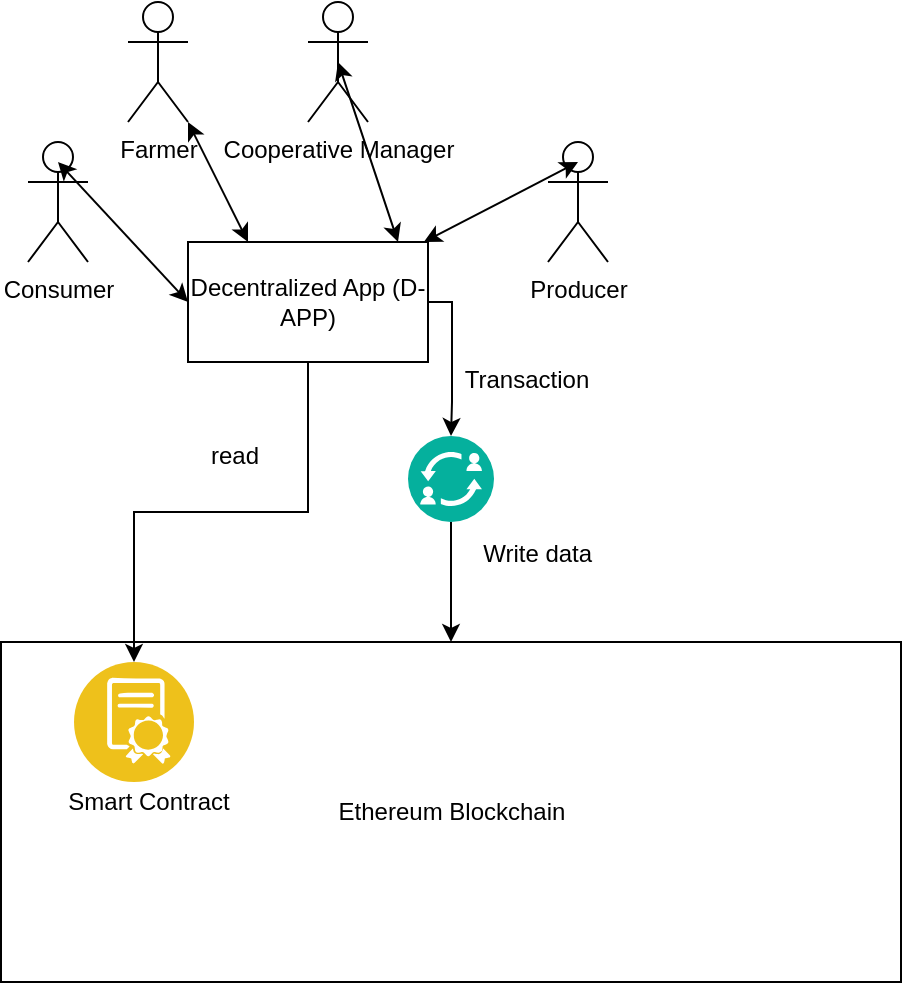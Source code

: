 <mxfile version="13.1.1" type="device"><diagram id="C5RBs43oDa-KdzZeNtuy" name="Page-1"><mxGraphModel dx="1355" dy="806" grid="1" gridSize="10" guides="1" tooltips="1" connect="1" arrows="1" fold="1" page="1" pageScale="1" pageWidth="827" pageHeight="1169" math="0" shadow="0"><root><mxCell id="WIyWlLk6GJQsqaUBKTNV-0"/><mxCell id="WIyWlLk6GJQsqaUBKTNV-1" parent="WIyWlLk6GJQsqaUBKTNV-0"/><mxCell id="Qp6_ry_zTULdLDOgE5PI-2" value="&lt;div&gt;&lt;span&gt;Ethereum Blockchain&lt;/span&gt;&lt;/div&gt;" style="rounded=0;whiteSpace=wrap;html=1;align=center;" vertex="1" parent="WIyWlLk6GJQsqaUBKTNV-1"><mxGeometry x="96.5" y="580" width="450" height="170" as="geometry"/></mxCell><mxCell id="Qp6_ry_zTULdLDOgE5PI-3" value="" style="aspect=fixed;perimeter=ellipsePerimeter;html=1;align=center;shadow=0;dashed=0;fontColor=#4277BB;labelBackgroundColor=#ffffff;fontSize=12;spacingTop=3;image;image=img/lib/ibm/blockchain/smart_contract.svg;" vertex="1" parent="WIyWlLk6GJQsqaUBKTNV-1"><mxGeometry x="133" y="590" width="60" height="60" as="geometry"/></mxCell><mxCell id="Qp6_ry_zTULdLDOgE5PI-4" value="Smart Contract" style="text;html=1;align=center;verticalAlign=middle;resizable=0;points=[];autosize=1;" vertex="1" parent="WIyWlLk6GJQsqaUBKTNV-1"><mxGeometry x="120" y="650" width="100" height="20" as="geometry"/></mxCell><mxCell id="Qp6_ry_zTULdLDOgE5PI-25" style="edgeStyle=orthogonalEdgeStyle;rounded=0;orthogonalLoop=1;jettySize=auto;html=1;" edge="1" parent="WIyWlLk6GJQsqaUBKTNV-1" source="Qp6_ry_zTULdLDOgE5PI-5" target="Qp6_ry_zTULdLDOgE5PI-3"><mxGeometry relative="1" as="geometry"/></mxCell><mxCell id="Qp6_ry_zTULdLDOgE5PI-28" style="edgeStyle=orthogonalEdgeStyle;rounded=0;orthogonalLoop=1;jettySize=auto;html=1;entryX=0.5;entryY=0;entryDx=0;entryDy=0;" edge="1" parent="WIyWlLk6GJQsqaUBKTNV-1" source="Qp6_ry_zTULdLDOgE5PI-5" target="Qp6_ry_zTULdLDOgE5PI-27"><mxGeometry relative="1" as="geometry"><Array as="points"><mxPoint x="322" y="410"/><mxPoint x="322" y="460"/></Array></mxGeometry></mxCell><mxCell id="Qp6_ry_zTULdLDOgE5PI-5" value="Decentralized App (D-APP)" style="rounded=0;whiteSpace=wrap;html=1;" vertex="1" parent="WIyWlLk6GJQsqaUBKTNV-1"><mxGeometry x="190" y="380" width="120" height="60" as="geometry"/></mxCell><mxCell id="Qp6_ry_zTULdLDOgE5PI-7" value="Farmer" style="shape=umlActor;verticalLabelPosition=bottom;labelBackgroundColor=#ffffff;verticalAlign=top;html=1;outlineConnect=0;" vertex="1" parent="WIyWlLk6GJQsqaUBKTNV-1"><mxGeometry x="160" y="260" width="30" height="60" as="geometry"/></mxCell><mxCell id="Qp6_ry_zTULdLDOgE5PI-8" value="Cooperative Manager" style="shape=umlActor;verticalLabelPosition=bottom;labelBackgroundColor=#ffffff;verticalAlign=top;html=1;outlineConnect=0;" vertex="1" parent="WIyWlLk6GJQsqaUBKTNV-1"><mxGeometry x="250" y="260" width="30" height="60" as="geometry"/></mxCell><mxCell id="Qp6_ry_zTULdLDOgE5PI-9" value="Producer" style="shape=umlActor;verticalLabelPosition=bottom;labelBackgroundColor=#ffffff;verticalAlign=top;html=1;outlineConnect=0;" vertex="1" parent="WIyWlLk6GJQsqaUBKTNV-1"><mxGeometry x="370" y="330" width="30" height="60" as="geometry"/></mxCell><mxCell id="Qp6_ry_zTULdLDOgE5PI-20" value="Consumer" style="shape=umlActor;verticalLabelPosition=bottom;labelBackgroundColor=#ffffff;verticalAlign=top;html=1;outlineConnect=0;" vertex="1" parent="WIyWlLk6GJQsqaUBKTNV-1"><mxGeometry x="110" y="330" width="30" height="60" as="geometry"/></mxCell><mxCell id="Qp6_ry_zTULdLDOgE5PI-21" value="" style="endArrow=classic;startArrow=classic;html=1;exitX=0;exitY=0.5;exitDx=0;exitDy=0;entryX=0.5;entryY=0.167;entryDx=0;entryDy=0;entryPerimeter=0;" edge="1" parent="WIyWlLk6GJQsqaUBKTNV-1" source="Qp6_ry_zTULdLDOgE5PI-5" target="Qp6_ry_zTULdLDOgE5PI-20"><mxGeometry width="50" height="50" relative="1" as="geometry"><mxPoint x="203.416" y="543.167" as="sourcePoint"/><mxPoint x="260" y="450" as="targetPoint"/></mxGeometry></mxCell><mxCell id="Qp6_ry_zTULdLDOgE5PI-22" value="" style="endArrow=classic;startArrow=classic;html=1;entryX=0.5;entryY=0.167;entryDx=0;entryDy=0;entryPerimeter=0;" edge="1" parent="WIyWlLk6GJQsqaUBKTNV-1" source="Qp6_ry_zTULdLDOgE5PI-5" target="Qp6_ry_zTULdLDOgE5PI-9"><mxGeometry width="50" height="50" relative="1" as="geometry"><mxPoint x="325" y="359.98" as="sourcePoint"/><mxPoint x="260" y="290" as="targetPoint"/></mxGeometry></mxCell><mxCell id="Qp6_ry_zTULdLDOgE5PI-23" value="" style="endArrow=classic;startArrow=classic;html=1;exitX=0.25;exitY=0;exitDx=0;exitDy=0;" edge="1" parent="WIyWlLk6GJQsqaUBKTNV-1" source="Qp6_ry_zTULdLDOgE5PI-5" target="Qp6_ry_zTULdLDOgE5PI-7"><mxGeometry width="50" height="50" relative="1" as="geometry"><mxPoint x="232.5" y="339.98" as="sourcePoint"/><mxPoint x="167.5" y="270" as="targetPoint"/></mxGeometry></mxCell><mxCell id="Qp6_ry_zTULdLDOgE5PI-24" value="" style="endArrow=classic;startArrow=classic;html=1;exitX=0;exitY=0.5;exitDx=0;exitDy=0;entryX=0.5;entryY=0.5;entryDx=0;entryDy=0;entryPerimeter=0;" edge="1" parent="WIyWlLk6GJQsqaUBKTNV-1" target="Qp6_ry_zTULdLDOgE5PI-8"><mxGeometry width="50" height="50" relative="1" as="geometry"><mxPoint x="295" y="380" as="sourcePoint"/><mxPoint x="230" y="310.02" as="targetPoint"/></mxGeometry></mxCell><mxCell id="Qp6_ry_zTULdLDOgE5PI-26" value="read" style="text;html=1;align=center;verticalAlign=middle;resizable=0;points=[];autosize=1;" vertex="1" parent="WIyWlLk6GJQsqaUBKTNV-1"><mxGeometry x="193" y="477" width="40" height="20" as="geometry"/></mxCell><mxCell id="Qp6_ry_zTULdLDOgE5PI-30" value="" style="edgeStyle=orthogonalEdgeStyle;rounded=0;orthogonalLoop=1;jettySize=auto;html=1;" edge="1" parent="WIyWlLk6GJQsqaUBKTNV-1" source="Qp6_ry_zTULdLDOgE5PI-27" target="Qp6_ry_zTULdLDOgE5PI-2"><mxGeometry relative="1" as="geometry"/></mxCell><mxCell id="Qp6_ry_zTULdLDOgE5PI-27" value="" style="aspect=fixed;perimeter=ellipsePerimeter;html=1;align=center;shadow=0;dashed=0;fontColor=#4277BB;labelBackgroundColor=#ffffff;fontSize=12;spacingTop=3;image;image=img/lib/ibm/blockchain/transaction_manager.svg;" vertex="1" parent="WIyWlLk6GJQsqaUBKTNV-1"><mxGeometry x="300" y="477" width="43" height="43" as="geometry"/></mxCell><mxCell id="Qp6_ry_zTULdLDOgE5PI-29" value="Transaction" style="text;html=1;align=center;verticalAlign=middle;resizable=0;points=[];autosize=1;" vertex="1" parent="WIyWlLk6GJQsqaUBKTNV-1"><mxGeometry x="319" y="439" width="80" height="20" as="geometry"/></mxCell><mxCell id="Qp6_ry_zTULdLDOgE5PI-31" value="Write data&amp;nbsp;" style="text;html=1;align=center;verticalAlign=middle;resizable=0;points=[];autosize=1;" vertex="1" parent="WIyWlLk6GJQsqaUBKTNV-1"><mxGeometry x="331" y="526" width="70" height="20" as="geometry"/></mxCell></root></mxGraphModel></diagram></mxfile>